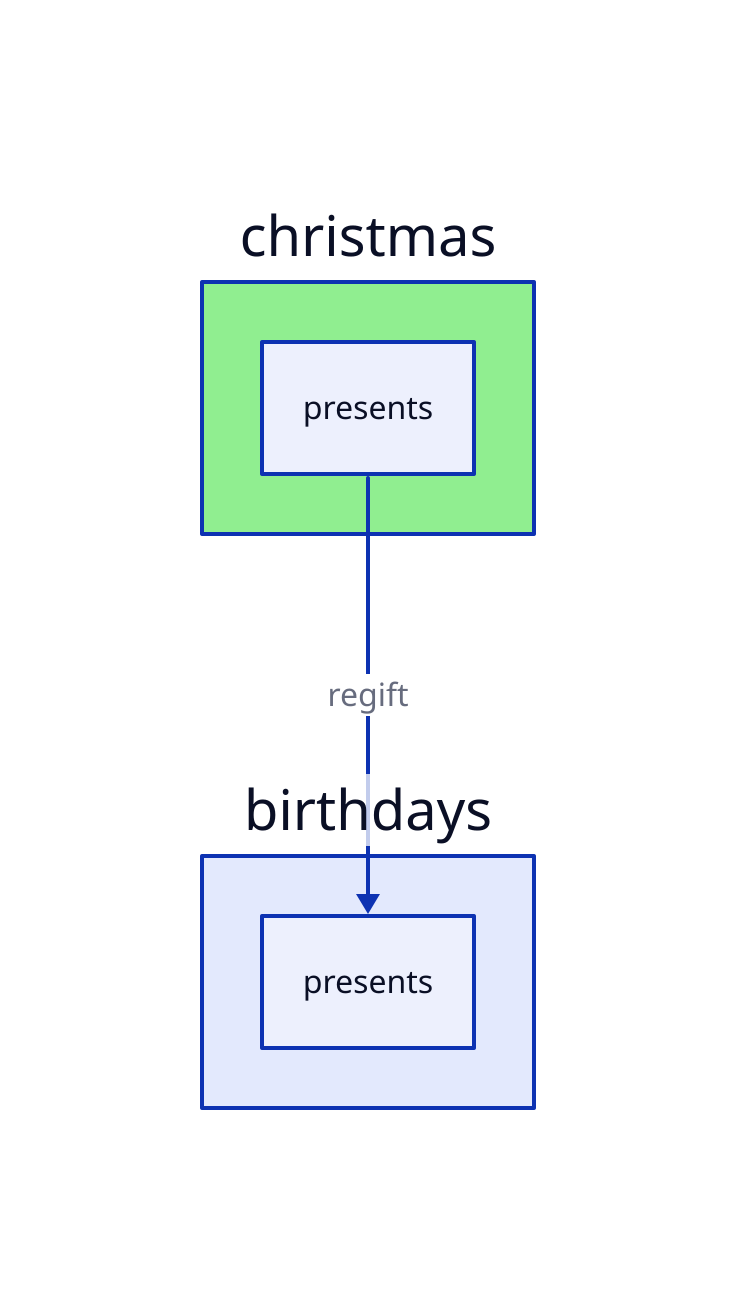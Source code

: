 christmas.presents

birthdays {
    presents
    presents <- _.christmas.presents: regift
    _.christmas.style.fill: lightgreen
}